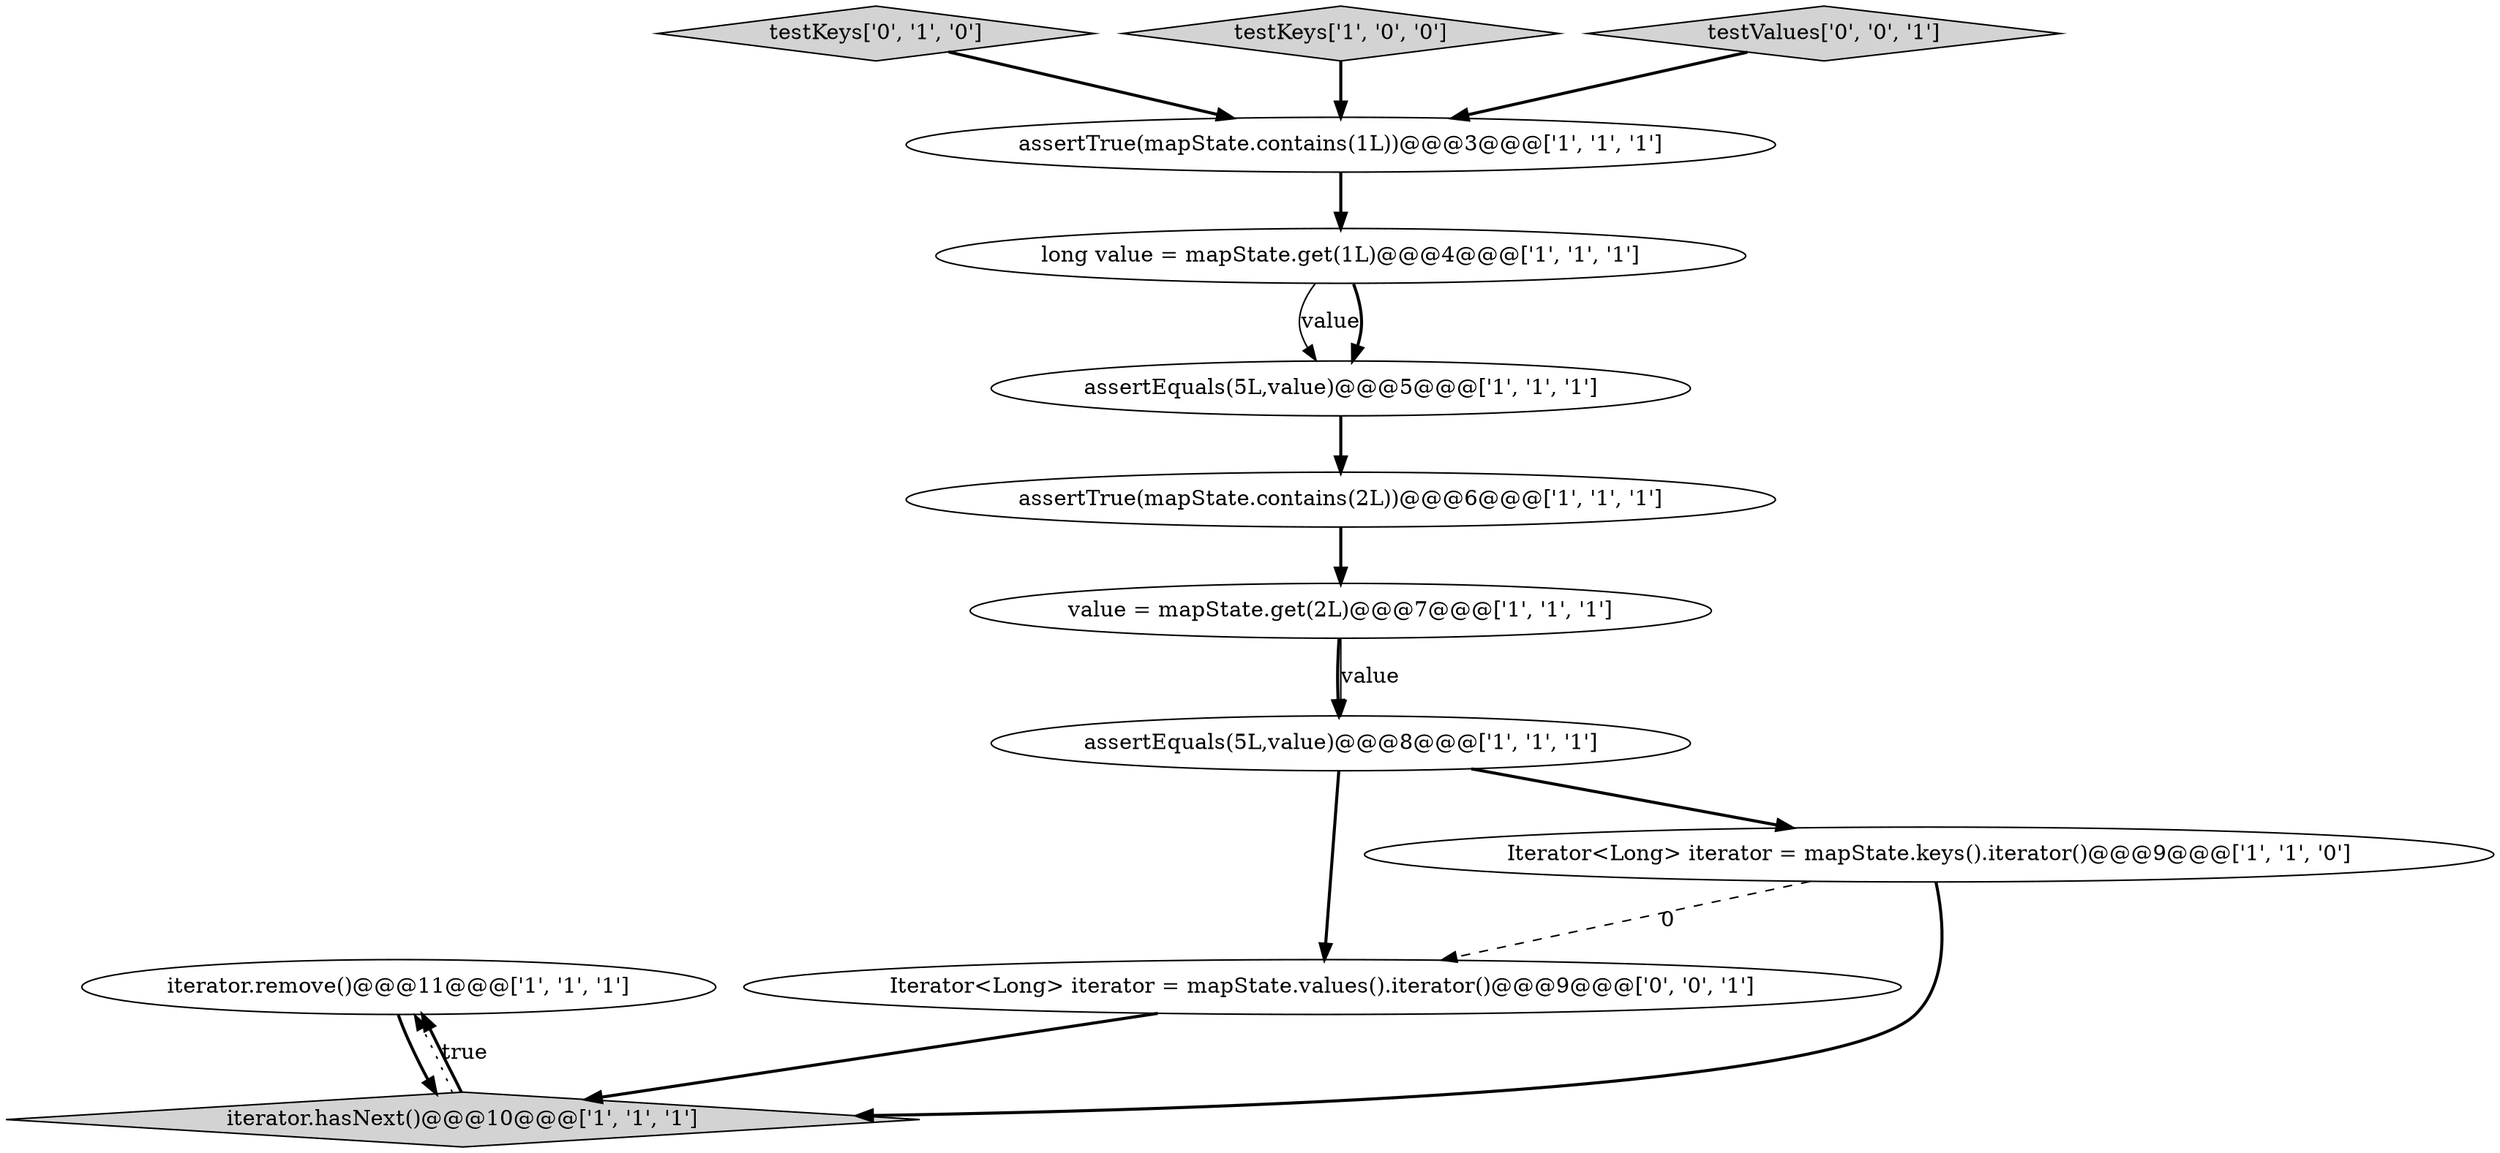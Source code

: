 digraph {
6 [style = filled, label = "iterator.remove()@@@11@@@['1', '1', '1']", fillcolor = white, shape = ellipse image = "AAA0AAABBB1BBB"];
12 [style = filled, label = "Iterator<Long> iterator = mapState.values().iterator()@@@9@@@['0', '0', '1']", fillcolor = white, shape = ellipse image = "AAA0AAABBB3BBB"];
9 [style = filled, label = "assertEquals(5L,value)@@@8@@@['1', '1', '1']", fillcolor = white, shape = ellipse image = "AAA0AAABBB1BBB"];
10 [style = filled, label = "testKeys['0', '1', '0']", fillcolor = lightgray, shape = diamond image = "AAA0AAABBB2BBB"];
3 [style = filled, label = "iterator.hasNext()@@@10@@@['1', '1', '1']", fillcolor = lightgray, shape = diamond image = "AAA0AAABBB1BBB"];
7 [style = filled, label = "value = mapState.get(2L)@@@7@@@['1', '1', '1']", fillcolor = white, shape = ellipse image = "AAA0AAABBB1BBB"];
4 [style = filled, label = "testKeys['1', '0', '0']", fillcolor = lightgray, shape = diamond image = "AAA0AAABBB1BBB"];
8 [style = filled, label = "assertTrue(mapState.contains(1L))@@@3@@@['1', '1', '1']", fillcolor = white, shape = ellipse image = "AAA0AAABBB1BBB"];
11 [style = filled, label = "testValues['0', '0', '1']", fillcolor = lightgray, shape = diamond image = "AAA0AAABBB3BBB"];
1 [style = filled, label = "Iterator<Long> iterator = mapState.keys().iterator()@@@9@@@['1', '1', '0']", fillcolor = white, shape = ellipse image = "AAA0AAABBB1BBB"];
0 [style = filled, label = "assertEquals(5L,value)@@@5@@@['1', '1', '1']", fillcolor = white, shape = ellipse image = "AAA0AAABBB1BBB"];
5 [style = filled, label = "long value = mapState.get(1L)@@@4@@@['1', '1', '1']", fillcolor = white, shape = ellipse image = "AAA0AAABBB1BBB"];
2 [style = filled, label = "assertTrue(mapState.contains(2L))@@@6@@@['1', '1', '1']", fillcolor = white, shape = ellipse image = "AAA0AAABBB1BBB"];
1->3 [style = bold, label=""];
7->9 [style = bold, label=""];
6->3 [style = bold, label=""];
4->8 [style = bold, label=""];
3->6 [style = bold, label=""];
11->8 [style = bold, label=""];
7->9 [style = solid, label="value"];
12->3 [style = bold, label=""];
9->12 [style = bold, label=""];
1->12 [style = dashed, label="0"];
2->7 [style = bold, label=""];
5->0 [style = solid, label="value"];
8->5 [style = bold, label=""];
5->0 [style = bold, label=""];
9->1 [style = bold, label=""];
10->8 [style = bold, label=""];
3->6 [style = dotted, label="true"];
0->2 [style = bold, label=""];
}
